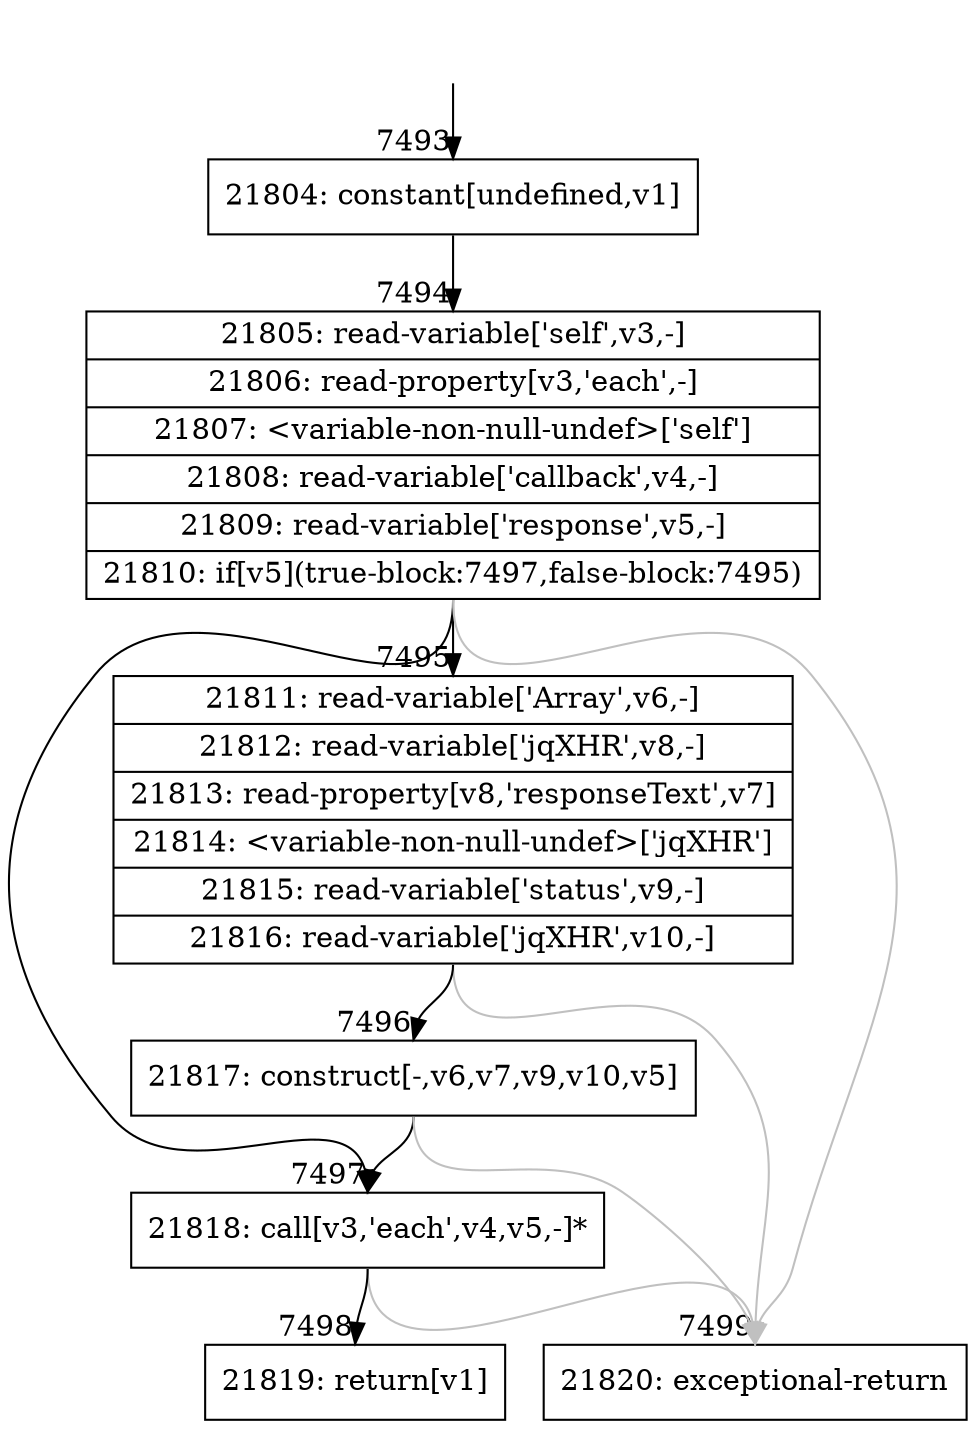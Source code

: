 digraph {
rankdir="TD"
BB_entry475[shape=none,label=""];
BB_entry475 -> BB7493 [tailport=s, headport=n, headlabel="    7493"]
BB7493 [shape=record label="{21804: constant[undefined,v1]}" ] 
BB7493 -> BB7494 [tailport=s, headport=n, headlabel="      7494"]
BB7494 [shape=record label="{21805: read-variable['self',v3,-]|21806: read-property[v3,'each',-]|21807: \<variable-non-null-undef\>['self']|21808: read-variable['callback',v4,-]|21809: read-variable['response',v5,-]|21810: if[v5](true-block:7497,false-block:7495)}" ] 
BB7494 -> BB7497 [tailport=s, headport=n, headlabel="      7497"]
BB7494 -> BB7495 [tailport=s, headport=n, headlabel="      7495"]
BB7494 -> BB7499 [tailport=s, headport=n, color=gray, headlabel="      7499"]
BB7495 [shape=record label="{21811: read-variable['Array',v6,-]|21812: read-variable['jqXHR',v8,-]|21813: read-property[v8,'responseText',v7]|21814: \<variable-non-null-undef\>['jqXHR']|21815: read-variable['status',v9,-]|21816: read-variable['jqXHR',v10,-]}" ] 
BB7495 -> BB7496 [tailport=s, headport=n, headlabel="      7496"]
BB7495 -> BB7499 [tailport=s, headport=n, color=gray]
BB7496 [shape=record label="{21817: construct[-,v6,v7,v9,v10,v5]}" ] 
BB7496 -> BB7497 [tailport=s, headport=n]
BB7496 -> BB7499 [tailport=s, headport=n, color=gray]
BB7497 [shape=record label="{21818: call[v3,'each',v4,v5,-]*}" ] 
BB7497 -> BB7498 [tailport=s, headport=n, headlabel="      7498"]
BB7497 -> BB7499 [tailport=s, headport=n, color=gray]
BB7498 [shape=record label="{21819: return[v1]}" ] 
BB7499 [shape=record label="{21820: exceptional-return}" ] 
}
